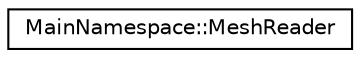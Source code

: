 digraph "Graphical Class Hierarchy"
{
 // INTERACTIVE_SVG=YES
 // LATEX_PDF_SIZE
  edge [fontname="Helvetica",fontsize="10",labelfontname="Helvetica",labelfontsize="10"];
  node [fontname="Helvetica",fontsize="10",shape=record];
  rankdir="LR";
  Node0 [label="MainNamespace::MeshReader",height=0.2,width=0.4,color="black", fillcolor="white", style="filled",URL="$class_main_namespace_1_1_mesh_reader.html",tooltip=" "];
}
